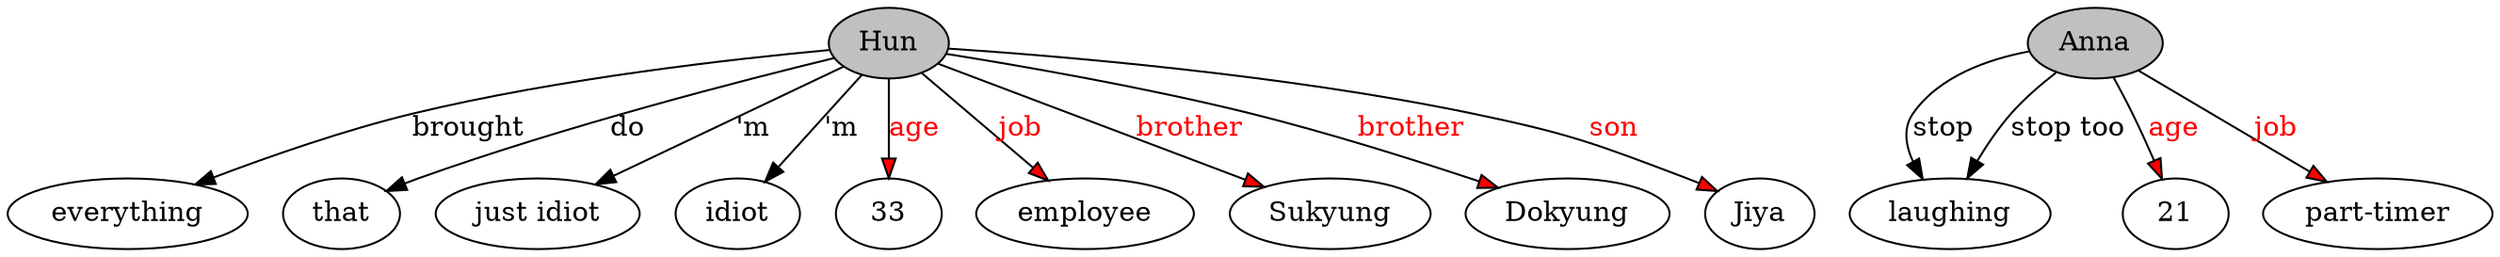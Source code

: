 // The Round Table
digraph {
	0 [label=Hun fillcolor=gray style=filled]
	1 [label=everything]
	0 -> 1 [label=brought]
	2 [label=that]
	0 -> 2 [label=do]
	3 [label="just idiot"]
	0 -> 3 [label="'m"]
	4 [label=idiot]
	0 -> 4 [label="'m"]
	5 [label=33]
	0 -> 5 [label=age fillcolor=red fontcolor=red style=filled]
	6 [label=employee]
	0 -> 6 [label=job fillcolor=red fontcolor=red style=filled]
	7 [label=Sukyung]
	0 -> 7 [label=brother fillcolor=red fontcolor=red style=filled]
	8 [label=Dokyung]
	0 -> 8 [label=brother fillcolor=red fontcolor=red style=filled]
	9 [label=Jiya]
	0 -> 9 [label=son fillcolor=red fontcolor=red style=filled]
	10 [label=Anna fillcolor=gray style=filled]
	11 [label=laughing]
	10 -> 11 [label=stop]
	10 -> 11 [label="stop too"]
	12 [label=21]
	10 -> 12 [label=age fillcolor=red fontcolor=red style=filled]
	13 [label="part-timer"]
	10 -> 13 [label=job fillcolor=red fontcolor=red style=filled]
}
